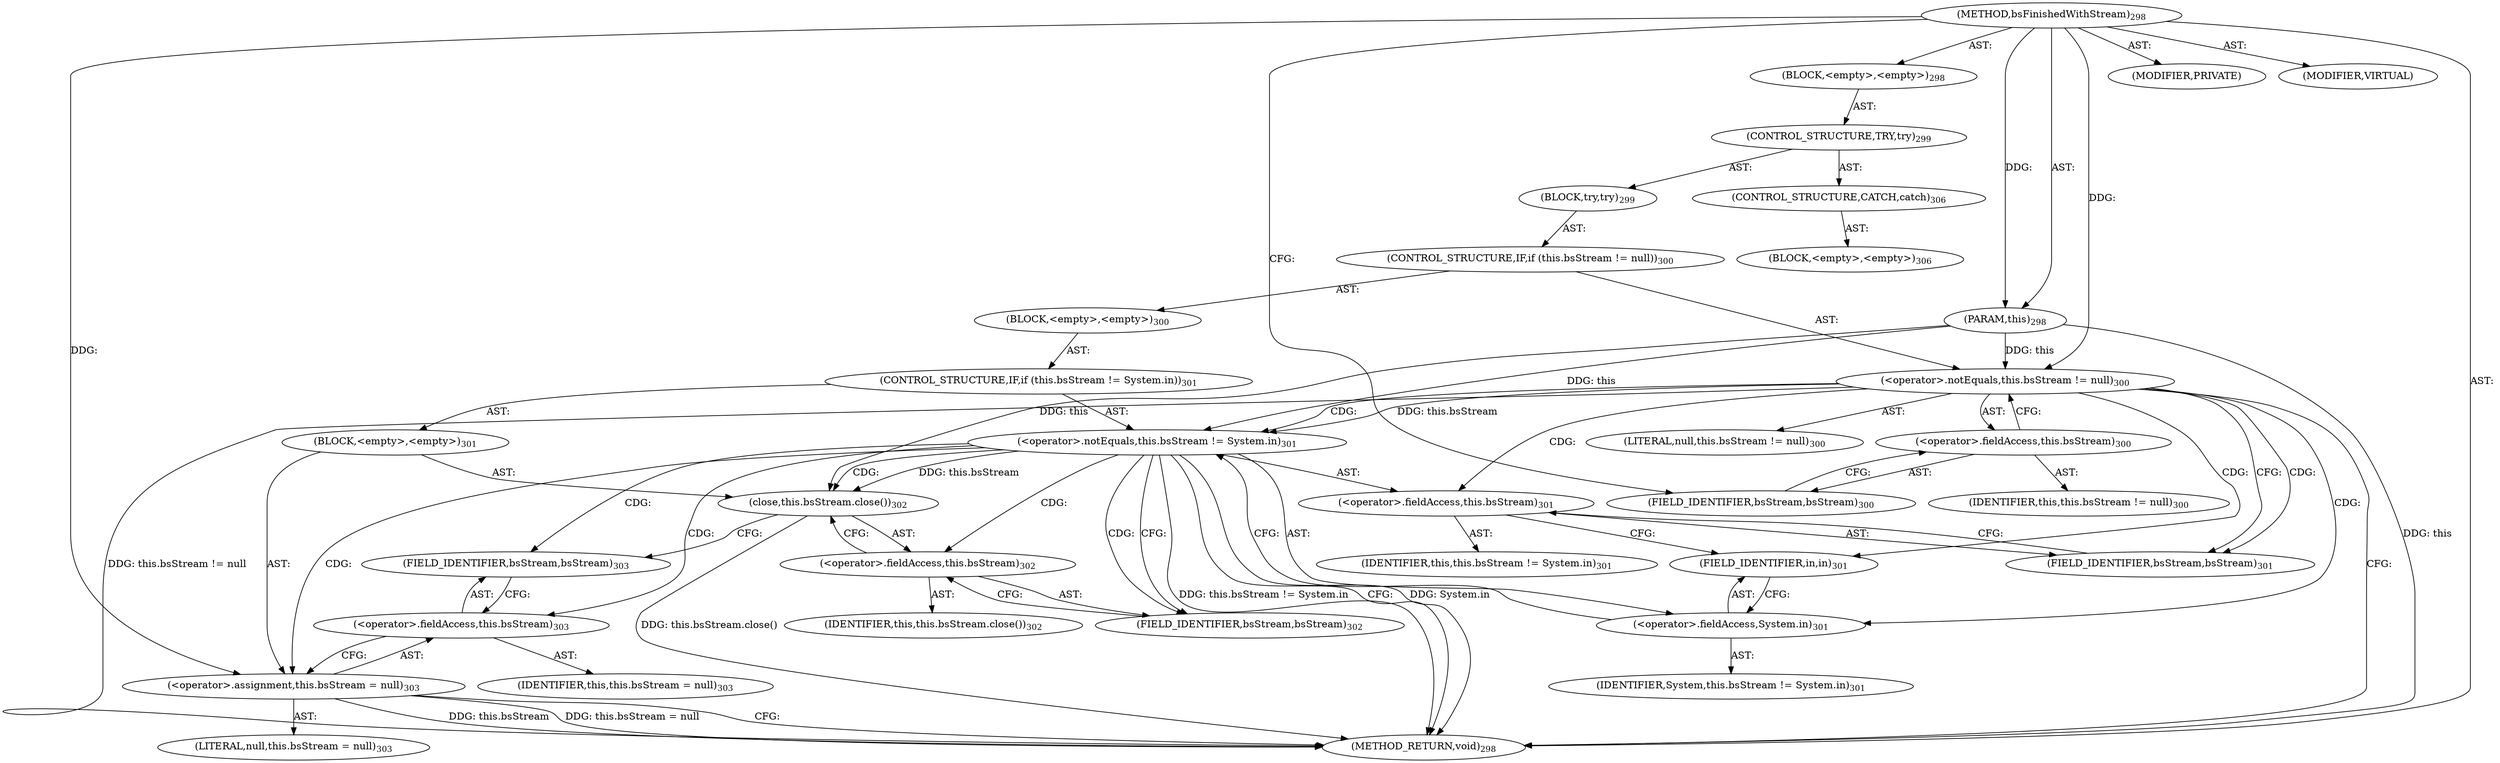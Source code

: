 digraph "bsFinishedWithStream" {  
"111669149710" [label = <(METHOD,bsFinishedWithStream)<SUB>298</SUB>> ]
"115964116996" [label = <(PARAM,this)<SUB>298</SUB>> ]
"25769803806" [label = <(BLOCK,&lt;empty&gt;,&lt;empty&gt;)<SUB>298</SUB>> ]
"47244640276" [label = <(CONTROL_STRUCTURE,TRY,try)<SUB>299</SUB>> ]
"25769803807" [label = <(BLOCK,try,try)<SUB>299</SUB>> ]
"47244640277" [label = <(CONTROL_STRUCTURE,IF,if (this.bsStream != null))<SUB>300</SUB>> ]
"30064771267" [label = <(&lt;operator&gt;.notEquals,this.bsStream != null)<SUB>300</SUB>> ]
"30064771268" [label = <(&lt;operator&gt;.fieldAccess,this.bsStream)<SUB>300</SUB>> ]
"68719476756" [label = <(IDENTIFIER,this,this.bsStream != null)<SUB>300</SUB>> ]
"55834574908" [label = <(FIELD_IDENTIFIER,bsStream,bsStream)<SUB>300</SUB>> ]
"90194313257" [label = <(LITERAL,null,this.bsStream != null)<SUB>300</SUB>> ]
"25769803808" [label = <(BLOCK,&lt;empty&gt;,&lt;empty&gt;)<SUB>300</SUB>> ]
"47244640278" [label = <(CONTROL_STRUCTURE,IF,if (this.bsStream != System.in))<SUB>301</SUB>> ]
"30064771269" [label = <(&lt;operator&gt;.notEquals,this.bsStream != System.in)<SUB>301</SUB>> ]
"30064771270" [label = <(&lt;operator&gt;.fieldAccess,this.bsStream)<SUB>301</SUB>> ]
"68719476757" [label = <(IDENTIFIER,this,this.bsStream != System.in)<SUB>301</SUB>> ]
"55834574909" [label = <(FIELD_IDENTIFIER,bsStream,bsStream)<SUB>301</SUB>> ]
"30064771271" [label = <(&lt;operator&gt;.fieldAccess,System.in)<SUB>301</SUB>> ]
"68719476895" [label = <(IDENTIFIER,System,this.bsStream != System.in)<SUB>301</SUB>> ]
"55834574910" [label = <(FIELD_IDENTIFIER,in,in)<SUB>301</SUB>> ]
"25769803809" [label = <(BLOCK,&lt;empty&gt;,&lt;empty&gt;)<SUB>301</SUB>> ]
"30064771272" [label = <(close,this.bsStream.close())<SUB>302</SUB>> ]
"30064771273" [label = <(&lt;operator&gt;.fieldAccess,this.bsStream)<SUB>302</SUB>> ]
"68719476758" [label = <(IDENTIFIER,this,this.bsStream.close())<SUB>302</SUB>> ]
"55834574911" [label = <(FIELD_IDENTIFIER,bsStream,bsStream)<SUB>302</SUB>> ]
"30064771274" [label = <(&lt;operator&gt;.assignment,this.bsStream = null)<SUB>303</SUB>> ]
"30064771275" [label = <(&lt;operator&gt;.fieldAccess,this.bsStream)<SUB>303</SUB>> ]
"68719476759" [label = <(IDENTIFIER,this,this.bsStream = null)<SUB>303</SUB>> ]
"55834574912" [label = <(FIELD_IDENTIFIER,bsStream,bsStream)<SUB>303</SUB>> ]
"90194313258" [label = <(LITERAL,null,this.bsStream = null)<SUB>303</SUB>> ]
"47244640279" [label = <(CONTROL_STRUCTURE,CATCH,catch)<SUB>306</SUB>> ]
"25769803810" [label = <(BLOCK,&lt;empty&gt;,&lt;empty&gt;)<SUB>306</SUB>> ]
"133143986246" [label = <(MODIFIER,PRIVATE)> ]
"133143986247" [label = <(MODIFIER,VIRTUAL)> ]
"128849018894" [label = <(METHOD_RETURN,void)<SUB>298</SUB>> ]
  "111669149710" -> "115964116996"  [ label = "AST: "] 
  "111669149710" -> "25769803806"  [ label = "AST: "] 
  "111669149710" -> "133143986246"  [ label = "AST: "] 
  "111669149710" -> "133143986247"  [ label = "AST: "] 
  "111669149710" -> "128849018894"  [ label = "AST: "] 
  "25769803806" -> "47244640276"  [ label = "AST: "] 
  "47244640276" -> "25769803807"  [ label = "AST: "] 
  "47244640276" -> "47244640279"  [ label = "AST: "] 
  "25769803807" -> "47244640277"  [ label = "AST: "] 
  "47244640277" -> "30064771267"  [ label = "AST: "] 
  "47244640277" -> "25769803808"  [ label = "AST: "] 
  "30064771267" -> "30064771268"  [ label = "AST: "] 
  "30064771267" -> "90194313257"  [ label = "AST: "] 
  "30064771268" -> "68719476756"  [ label = "AST: "] 
  "30064771268" -> "55834574908"  [ label = "AST: "] 
  "25769803808" -> "47244640278"  [ label = "AST: "] 
  "47244640278" -> "30064771269"  [ label = "AST: "] 
  "47244640278" -> "25769803809"  [ label = "AST: "] 
  "30064771269" -> "30064771270"  [ label = "AST: "] 
  "30064771269" -> "30064771271"  [ label = "AST: "] 
  "30064771270" -> "68719476757"  [ label = "AST: "] 
  "30064771270" -> "55834574909"  [ label = "AST: "] 
  "30064771271" -> "68719476895"  [ label = "AST: "] 
  "30064771271" -> "55834574910"  [ label = "AST: "] 
  "25769803809" -> "30064771272"  [ label = "AST: "] 
  "25769803809" -> "30064771274"  [ label = "AST: "] 
  "30064771272" -> "30064771273"  [ label = "AST: "] 
  "30064771273" -> "68719476758"  [ label = "AST: "] 
  "30064771273" -> "55834574911"  [ label = "AST: "] 
  "30064771274" -> "30064771275"  [ label = "AST: "] 
  "30064771274" -> "90194313258"  [ label = "AST: "] 
  "30064771275" -> "68719476759"  [ label = "AST: "] 
  "30064771275" -> "55834574912"  [ label = "AST: "] 
  "47244640279" -> "25769803810"  [ label = "AST: "] 
  "30064771267" -> "128849018894"  [ label = "CFG: "] 
  "30064771267" -> "55834574909"  [ label = "CFG: "] 
  "30064771268" -> "30064771267"  [ label = "CFG: "] 
  "55834574908" -> "30064771268"  [ label = "CFG: "] 
  "30064771269" -> "128849018894"  [ label = "CFG: "] 
  "30064771269" -> "55834574911"  [ label = "CFG: "] 
  "30064771270" -> "55834574910"  [ label = "CFG: "] 
  "30064771271" -> "30064771269"  [ label = "CFG: "] 
  "30064771272" -> "55834574912"  [ label = "CFG: "] 
  "30064771274" -> "128849018894"  [ label = "CFG: "] 
  "55834574909" -> "30064771270"  [ label = "CFG: "] 
  "55834574910" -> "30064771271"  [ label = "CFG: "] 
  "30064771273" -> "30064771272"  [ label = "CFG: "] 
  "30064771275" -> "30064771274"  [ label = "CFG: "] 
  "55834574911" -> "30064771273"  [ label = "CFG: "] 
  "55834574912" -> "30064771275"  [ label = "CFG: "] 
  "111669149710" -> "55834574908"  [ label = "CFG: "] 
  "115964116996" -> "128849018894"  [ label = "DDG: this"] 
  "30064771267" -> "128849018894"  [ label = "DDG: this.bsStream != null"] 
  "30064771269" -> "128849018894"  [ label = "DDG: System.in"] 
  "30064771269" -> "128849018894"  [ label = "DDG: this.bsStream != System.in"] 
  "30064771272" -> "128849018894"  [ label = "DDG: this.bsStream.close()"] 
  "30064771274" -> "128849018894"  [ label = "DDG: this.bsStream"] 
  "30064771274" -> "128849018894"  [ label = "DDG: this.bsStream = null"] 
  "111669149710" -> "115964116996"  [ label = "DDG: "] 
  "115964116996" -> "30064771267"  [ label = "DDG: this"] 
  "111669149710" -> "30064771267"  [ label = "DDG: "] 
  "115964116996" -> "30064771269"  [ label = "DDG: this"] 
  "30064771267" -> "30064771269"  [ label = "DDG: this.bsStream"] 
  "111669149710" -> "30064771274"  [ label = "DDG: "] 
  "115964116996" -> "30064771272"  [ label = "DDG: this"] 
  "30064771269" -> "30064771272"  [ label = "DDG: this.bsStream"] 
  "30064771267" -> "55834574909"  [ label = "CDG: "] 
  "30064771267" -> "55834574910"  [ label = "CDG: "] 
  "30064771267" -> "30064771269"  [ label = "CDG: "] 
  "30064771267" -> "30064771270"  [ label = "CDG: "] 
  "30064771267" -> "30064771271"  [ label = "CDG: "] 
  "30064771269" -> "55834574911"  [ label = "CDG: "] 
  "30064771269" -> "55834574912"  [ label = "CDG: "] 
  "30064771269" -> "30064771275"  [ label = "CDG: "] 
  "30064771269" -> "30064771273"  [ label = "CDG: "] 
  "30064771269" -> "30064771274"  [ label = "CDG: "] 
  "30064771269" -> "30064771272"  [ label = "CDG: "] 
}

